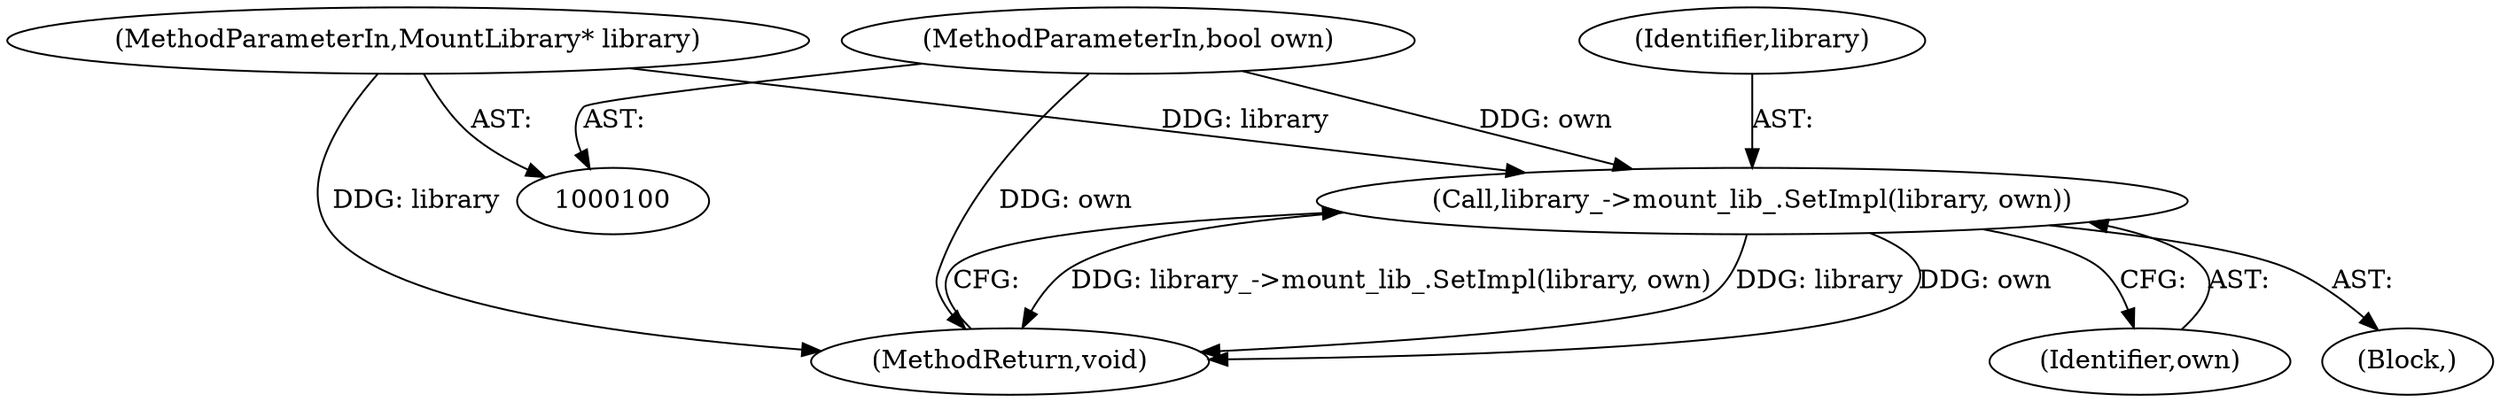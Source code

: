 digraph "1_Chrome_b3ae5db129f88dae153880e84bdabea8ce2ca89b_20@pointer" {
"1000104" [label="(Call,library_->mount_lib_.SetImpl(library, own))"];
"1000101" [label="(MethodParameterIn,MountLibrary* library)"];
"1000102" [label="(MethodParameterIn,bool own)"];
"1000103" [label="(Block,)"];
"1000104" [label="(Call,library_->mount_lib_.SetImpl(library, own))"];
"1000102" [label="(MethodParameterIn,bool own)"];
"1000101" [label="(MethodParameterIn,MountLibrary* library)"];
"1000105" [label="(Identifier,library)"];
"1000106" [label="(Identifier,own)"];
"1000107" [label="(MethodReturn,void)"];
"1000104" -> "1000103"  [label="AST: "];
"1000104" -> "1000106"  [label="CFG: "];
"1000105" -> "1000104"  [label="AST: "];
"1000106" -> "1000104"  [label="AST: "];
"1000107" -> "1000104"  [label="CFG: "];
"1000104" -> "1000107"  [label="DDG: library_->mount_lib_.SetImpl(library, own)"];
"1000104" -> "1000107"  [label="DDG: library"];
"1000104" -> "1000107"  [label="DDG: own"];
"1000101" -> "1000104"  [label="DDG: library"];
"1000102" -> "1000104"  [label="DDG: own"];
"1000101" -> "1000100"  [label="AST: "];
"1000101" -> "1000107"  [label="DDG: library"];
"1000102" -> "1000100"  [label="AST: "];
"1000102" -> "1000107"  [label="DDG: own"];
}
